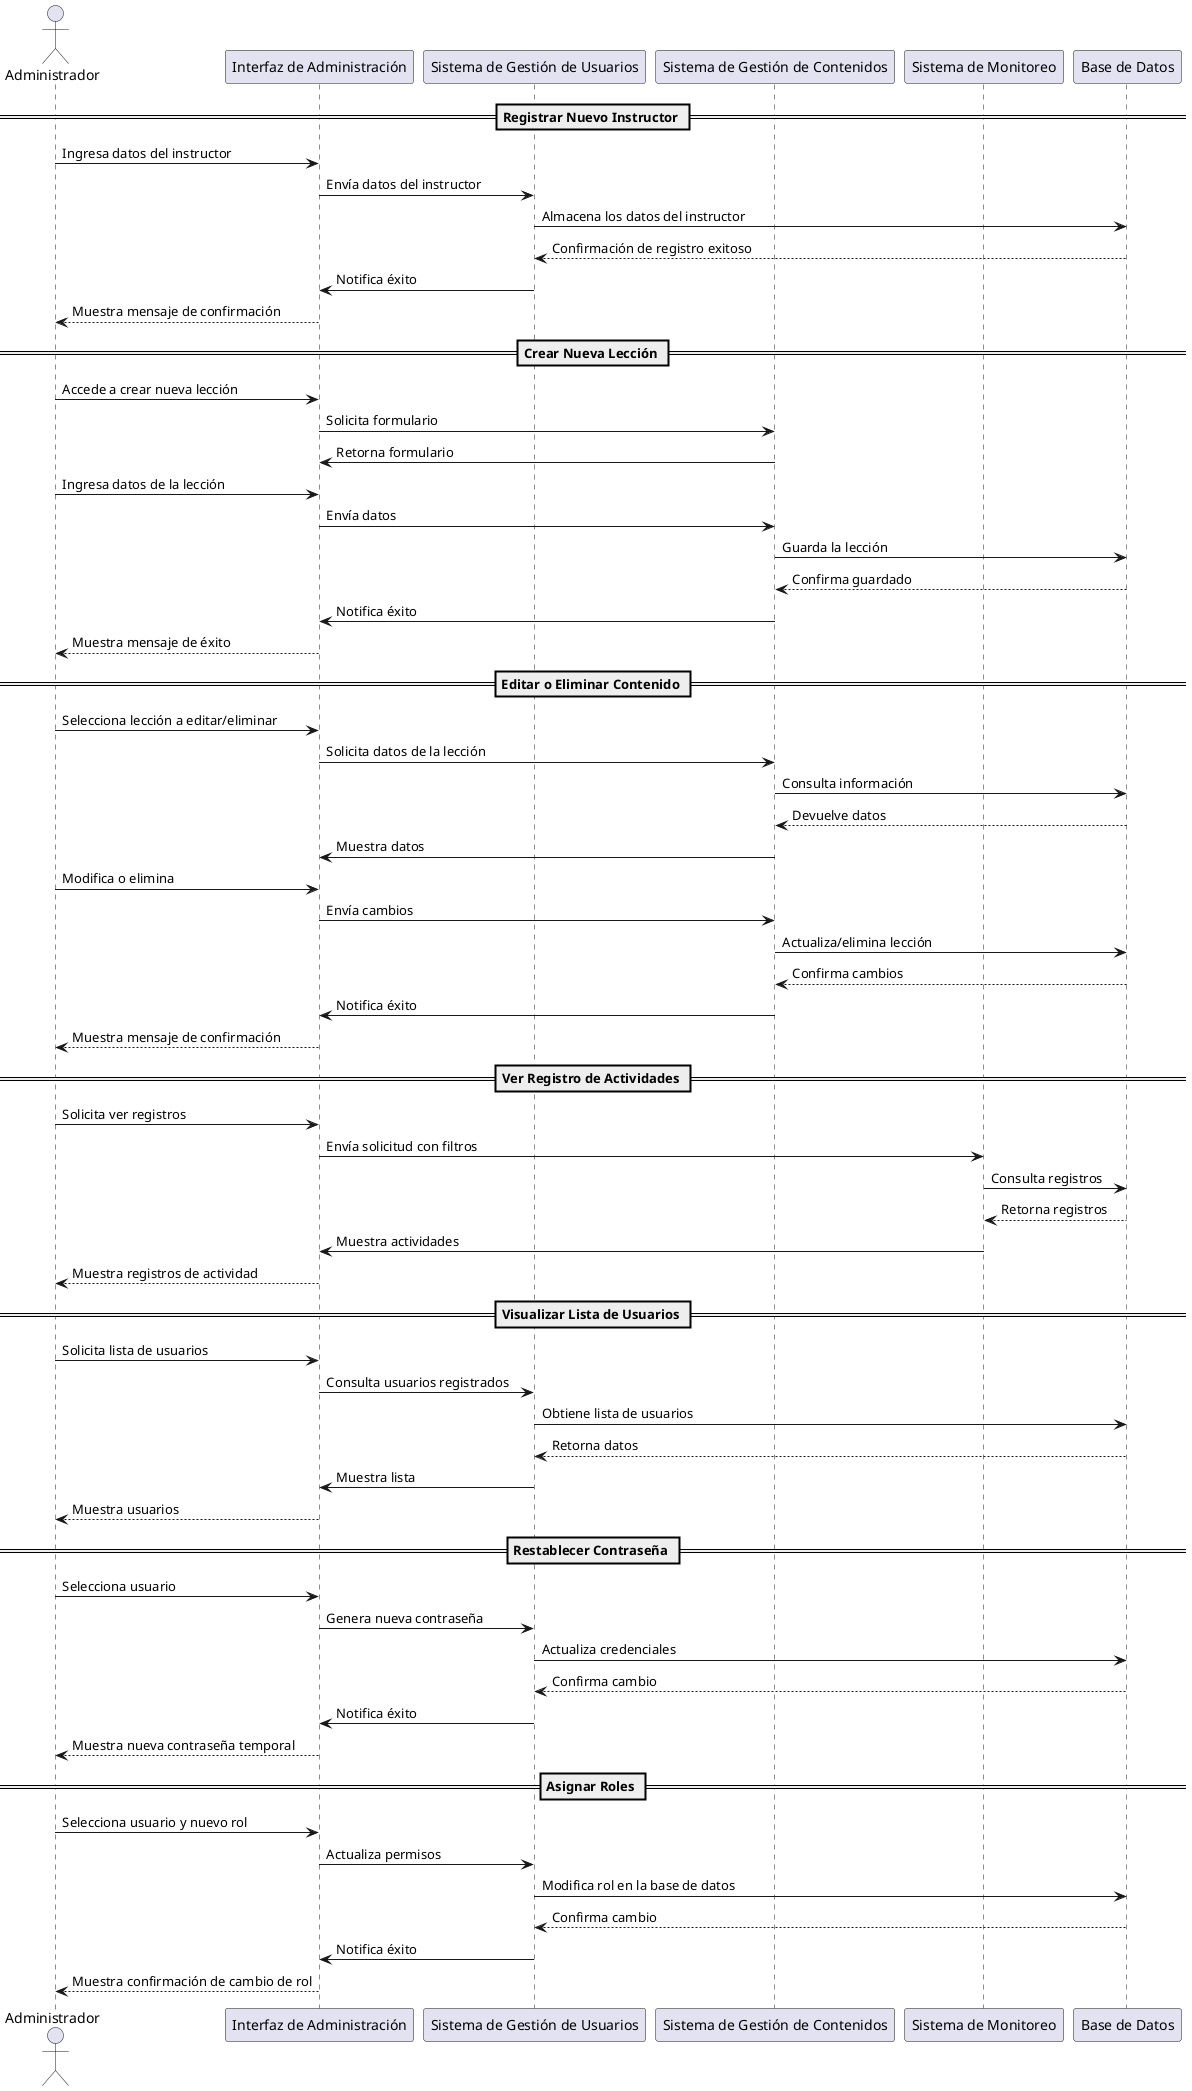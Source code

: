 @startuml 'Administrador'
actor Administrador
participant "Interfaz de Administración" as UI
participant "Sistema de Gestión de Usuarios" as SGU
participant "Sistema de Gestión de Contenidos" as SGC
participant "Sistema de Monitoreo" as SM
participant "Base de Datos" as DB

== Registrar Nuevo Instructor ==
Administrador -> UI : Ingresa datos del instructor
UI -> SGU : Envía datos del instructor
SGU -> DB : Almacena los datos del instructor
DB --> SGU : Confirmación de registro exitoso
SGU -> UI : Notifica éxito
UI --> Administrador : Muestra mensaje de confirmación

== Crear Nueva Lección ==
Administrador -> UI : Accede a crear nueva lección
UI -> SGC : Solicita formulario
SGC -> UI : Retorna formulario
Administrador -> UI : Ingresa datos de la lección
UI -> SGC : Envía datos
SGC -> DB : Guarda la lección
DB --> SGC : Confirma guardado
SGC -> UI : Notifica éxito
UI --> Administrador : Muestra mensaje de éxito

== Editar o Eliminar Contenido ==
Administrador -> UI : Selecciona lección a editar/eliminar
UI -> SGC : Solicita datos de la lección
SGC -> DB : Consulta información
DB --> SGC : Devuelve datos
SGC -> UI : Muestra datos
Administrador -> UI : Modifica o elimina
UI -> SGC : Envía cambios
SGC -> DB : Actualiza/elimina lección
DB --> SGC : Confirma cambios
SGC -> UI : Notifica éxito
UI --> Administrador : Muestra mensaje de confirmación

== Ver Registro de Actividades ==
Administrador -> UI : Solicita ver registros
UI -> SM : Envía solicitud con filtros
SM -> DB : Consulta registros
DB --> SM : Retorna registros
SM -> UI : Muestra actividades
UI --> Administrador : Muestra registros de actividad

== Visualizar Lista de Usuarios ==
Administrador -> UI : Solicita lista de usuarios
UI -> SGU : Consulta usuarios registrados
SGU -> DB : Obtiene lista de usuarios
DB --> SGU : Retorna datos
SGU -> UI : Muestra lista
UI --> Administrador : Muestra usuarios

== Restablecer Contraseña ==
Administrador -> UI : Selecciona usuario
UI -> SGU : Genera nueva contraseña
SGU -> DB : Actualiza credenciales
DB --> SGU : Confirma cambio
SGU -> UI : Notifica éxito
UI --> Administrador : Muestra nueva contraseña temporal

== Asignar Roles ==
Administrador -> UI : Selecciona usuario y nuevo rol
UI -> SGU : Actualiza permisos
SGU -> DB : Modifica rol en la base de datos
DB --> SGU : Confirma cambio
SGU -> UI : Notifica éxito
UI --> Administrador : Muestra confirmación de cambio de rol
@enduml
